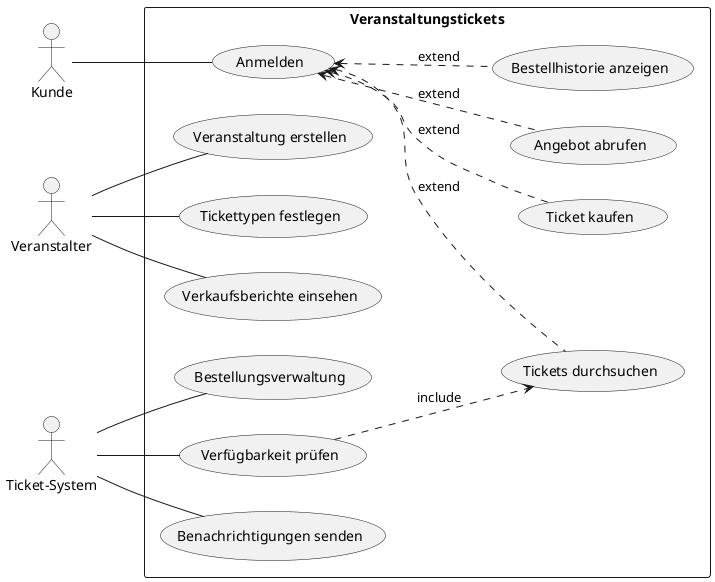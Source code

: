 @startuml "Veranstaltungstickets"
left to right direction

actor Customer as "Kunde"
actor Organizer as "Veranstalter"
actor TicketSystem as "Ticket-System"

rectangle "Veranstaltungstickets" {
  usecase "Anmelden" as Anmelden
  usecase "Angebot abrufen" as AngebotAbrufen
  usecase "Bestellhistorie anzeigen" as BestellhistorieAnzeigen
  usecase "Tickets durchsuchen" as TicketsDurchsuchen
  usecase "Veranstaltung erstellen" as VeranstaltungErstellen
  usecase "Tickettypen festlegen" as TickettypenFestlegen
  usecase "Verkaufsberichte einsehen" as VerkaufsberichteEinsehen
  usecase "Ticket kaufen" as TicketKaufen
  usecase "Bestellungsverwaltung" as Bestellungsverwaltung
  usecase "Verfügbarkeit prüfen" as VerfügbarkeitPrüfen
  usecase "Benachrichtigungen senden" as BenachrichtigungSenden
}

Customer -- Anmelden
Organizer -- VeranstaltungErstellen
Organizer -- TickettypenFestlegen
Organizer -- VerkaufsberichteEinsehen
TicketSystem -- Bestellungsverwaltung
TicketSystem -- VerfügbarkeitPrüfen
TicketSystem -- BenachrichtigungSenden

Anmelden <.- AngebotAbrufen : extend
Anmelden <.- BestellhistorieAnzeigen : extend
Anmelden <.- TicketsDurchsuchen : extend
Anmelden <.- TicketKaufen : extend
VerfügbarkeitPrüfen .-> TicketsDurchsuchen : include

@enduml
